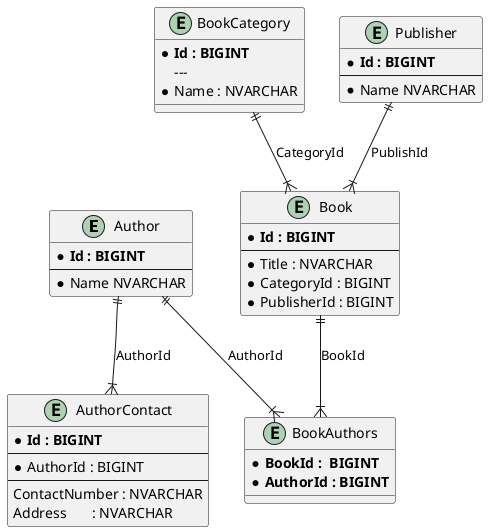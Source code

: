 @startuml Bookstore ER Diagram
' AutoInclude

entity Author 
{
    * **Id : BIGINT** 
	---
    * Name NVARCHAR
} 

 
entity AuthorContact 
{ 
	* **Id : BIGINT**
	---
    * AuthorId : BIGINT
	---
    ContactNumber : NVARCHAR
    Address       : NVARCHAR
} 
 
entity BookCategory 
{
	* **Id : BIGINT**
	--- 
    * Name : NVARCHAR
} 

entity Publisher 
{    
	* **Id : BIGINT**
	---
    * Name NVARCHAR 
} 
 
entity Book 
{
	* **Id : BIGINT**
	---
    * Title : NVARCHAR
    * CategoryId : BIGINT
    * PublisherId : BIGINT
} 
 
entity BookAuthors 
{
	* **BookId :  BIGINT**
    * **AuthorId : BIGINT**
}

Author       ||--|{ AuthorContact : AuthorId
Author       ||--|{ BookAuthors : AuthorId
Book         ||--|{ BookAuthors : BookId
BookCategory ||--|{ Book : CategoryId
Publisher    ||--|{ Book : PublishId

@enduml